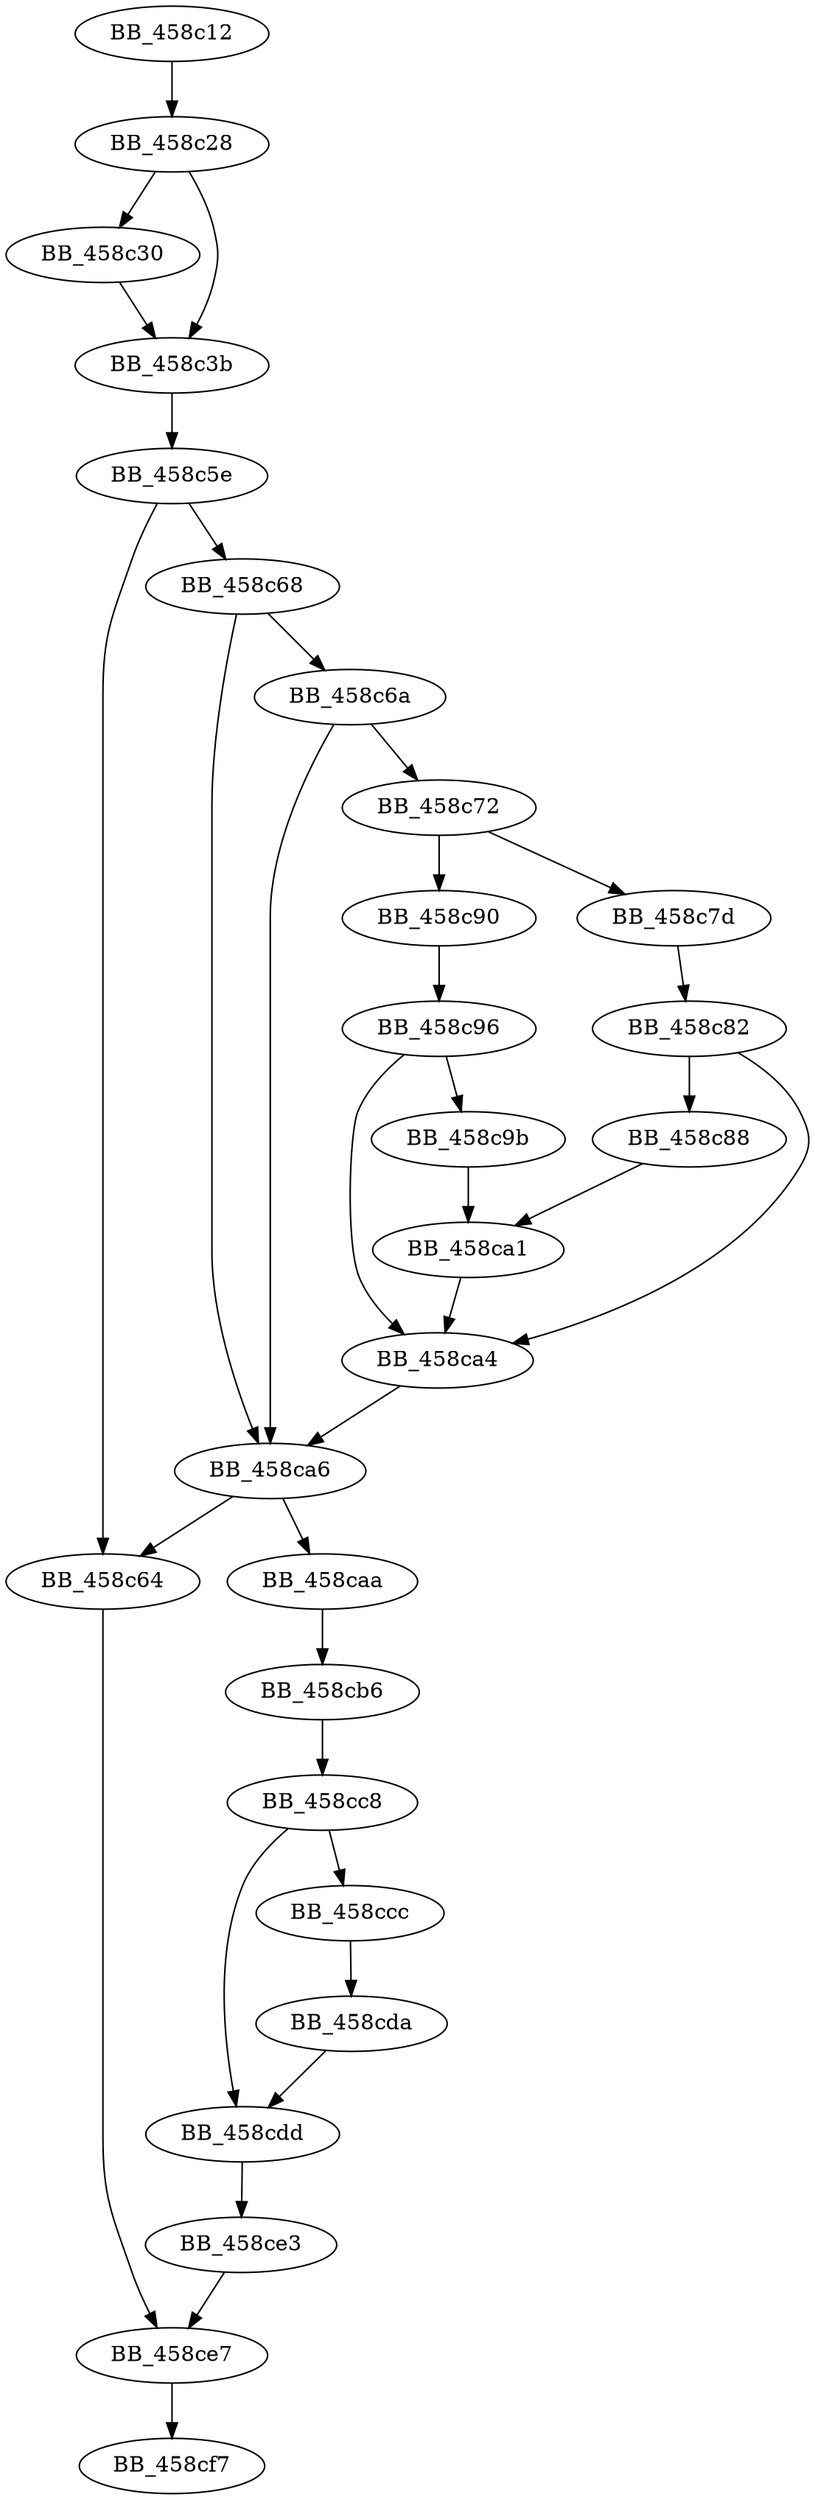 DiGraph sub_458C12{
BB_458c12->BB_458c28
BB_458c28->BB_458c30
BB_458c28->BB_458c3b
BB_458c30->BB_458c3b
BB_458c3b->BB_458c5e
BB_458c5e->BB_458c64
BB_458c5e->BB_458c68
BB_458c64->BB_458ce7
BB_458c68->BB_458c6a
BB_458c68->BB_458ca6
BB_458c6a->BB_458c72
BB_458c6a->BB_458ca6
BB_458c72->BB_458c7d
BB_458c72->BB_458c90
BB_458c7d->BB_458c82
BB_458c82->BB_458c88
BB_458c82->BB_458ca4
BB_458c88->BB_458ca1
BB_458c90->BB_458c96
BB_458c96->BB_458c9b
BB_458c96->BB_458ca4
BB_458c9b->BB_458ca1
BB_458ca1->BB_458ca4
BB_458ca4->BB_458ca6
BB_458ca6->BB_458c64
BB_458ca6->BB_458caa
BB_458caa->BB_458cb6
BB_458cb6->BB_458cc8
BB_458cc8->BB_458ccc
BB_458cc8->BB_458cdd
BB_458ccc->BB_458cda
BB_458cda->BB_458cdd
BB_458cdd->BB_458ce3
BB_458ce3->BB_458ce7
BB_458ce7->BB_458cf7
}
